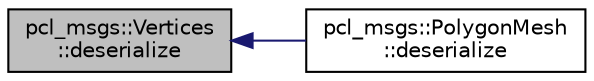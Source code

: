 digraph "pcl_msgs::Vertices::deserialize"
{
  edge [fontname="Helvetica",fontsize="10",labelfontname="Helvetica",labelfontsize="10"];
  node [fontname="Helvetica",fontsize="10",shape=record];
  rankdir="LR";
  Node1 [label="pcl_msgs::Vertices\l::deserialize",height=0.2,width=0.4,color="black", fillcolor="grey75", style="filled" fontcolor="black"];
  Node1 -> Node2 [dir="back",color="midnightblue",fontsize="10",style="solid",fontname="Helvetica"];
  Node2 [label="pcl_msgs::PolygonMesh\l::deserialize",height=0.2,width=0.4,color="black", fillcolor="white", style="filled",URL="$classpcl__msgs_1_1_polygon_mesh.html#aea4e4a69861d4dcf0bff98699f473245"];
}
